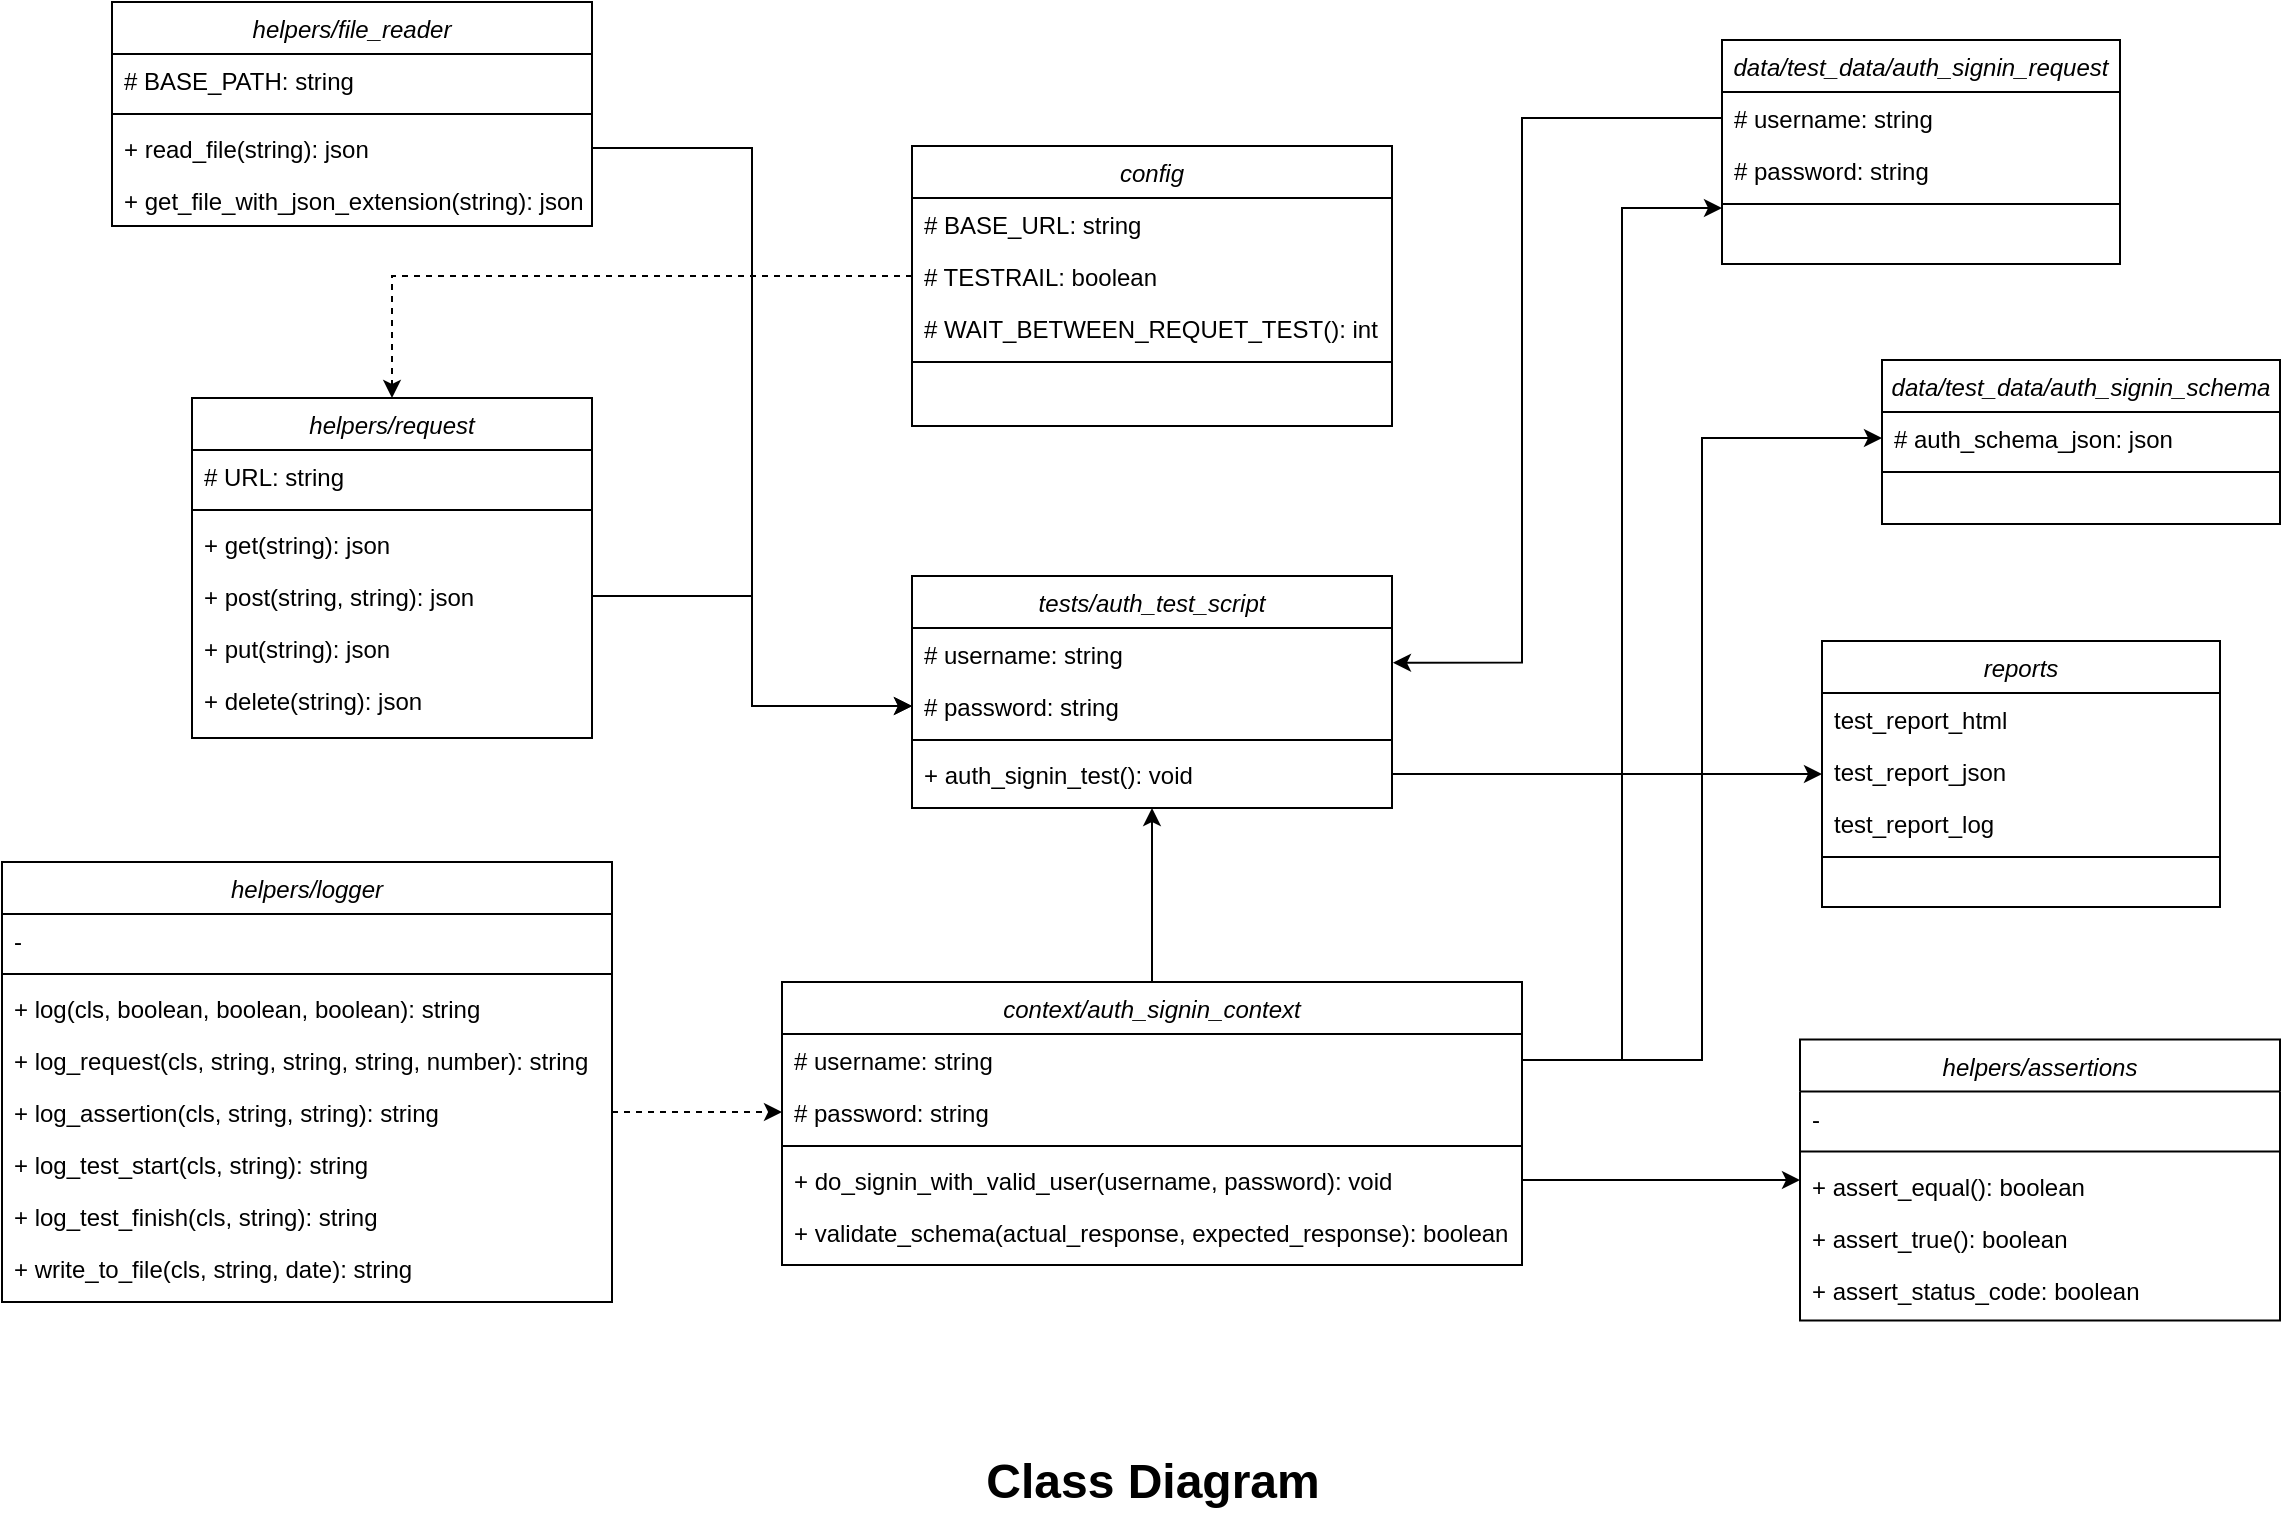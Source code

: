 <mxfile version="17.5.0" type="github">
  <diagram id="C5RBs43oDa-KdzZeNtuy" name="Page-1">
    <mxGraphModel dx="-546" dy="835" grid="1" gridSize="10" guides="1" tooltips="1" connect="1" arrows="1" fold="1" page="1" pageScale="1" pageWidth="827" pageHeight="1169" math="0" shadow="0">
      <root>
        <mxCell id="WIyWlLk6GJQsqaUBKTNV-0" />
        <mxCell id="WIyWlLk6GJQsqaUBKTNV-1" parent="WIyWlLk6GJQsqaUBKTNV-0" />
        <mxCell id="FILZVSBVhf7IRGcR_T5z-0" value="config" style="swimlane;fontStyle=2;align=center;verticalAlign=top;childLayout=stackLayout;horizontal=1;startSize=26;horizontalStack=0;resizeParent=1;resizeLast=0;collapsible=1;marginBottom=0;rounded=0;shadow=0;strokeWidth=1;" parent="WIyWlLk6GJQsqaUBKTNV-1" vertex="1">
          <mxGeometry x="2895" y="302" width="240" height="140" as="geometry">
            <mxRectangle x="230" y="140" width="160" height="26" as="alternateBounds" />
          </mxGeometry>
        </mxCell>
        <mxCell id="FILZVSBVhf7IRGcR_T5z-1" value="# BASE_URL: string" style="text;align=left;verticalAlign=top;spacingLeft=4;spacingRight=4;overflow=hidden;rotatable=0;points=[[0,0.5],[1,0.5]];portConstraint=eastwest;" parent="FILZVSBVhf7IRGcR_T5z-0" vertex="1">
          <mxGeometry y="26" width="240" height="26" as="geometry" />
        </mxCell>
        <mxCell id="FILZVSBVhf7IRGcR_T5z-72" value="# TESTRAIL: boolean" style="text;align=left;verticalAlign=top;spacingLeft=4;spacingRight=4;overflow=hidden;rotatable=0;points=[[0,0.5],[1,0.5]];portConstraint=eastwest;" parent="FILZVSBVhf7IRGcR_T5z-0" vertex="1">
          <mxGeometry y="52" width="240" height="26" as="geometry" />
        </mxCell>
        <mxCell id="FILZVSBVhf7IRGcR_T5z-78" value="# WAIT_BETWEEN_REQUET_TEST(): int" style="text;align=left;verticalAlign=top;spacingLeft=4;spacingRight=4;overflow=hidden;rotatable=0;points=[[0,0.5],[1,0.5]];portConstraint=eastwest;" parent="FILZVSBVhf7IRGcR_T5z-0" vertex="1">
          <mxGeometry y="78" width="240" height="26" as="geometry" />
        </mxCell>
        <mxCell id="FILZVSBVhf7IRGcR_T5z-2" value="" style="line;html=1;strokeWidth=1;align=left;verticalAlign=middle;spacingTop=-1;spacingLeft=3;spacingRight=3;rotatable=0;labelPosition=right;points=[];portConstraint=eastwest;" parent="FILZVSBVhf7IRGcR_T5z-0" vertex="1">
          <mxGeometry y="104" width="240" height="8" as="geometry" />
        </mxCell>
        <mxCell id="FILZVSBVhf7IRGcR_T5z-3" value="tests/auth_test_script" style="swimlane;fontStyle=2;align=center;verticalAlign=top;childLayout=stackLayout;horizontal=1;startSize=26;horizontalStack=0;resizeParent=1;resizeLast=0;collapsible=1;marginBottom=0;rounded=0;shadow=0;strokeWidth=1;" parent="WIyWlLk6GJQsqaUBKTNV-1" vertex="1">
          <mxGeometry x="2895" y="517" width="240" height="116" as="geometry">
            <mxRectangle x="230" y="140" width="160" height="26" as="alternateBounds" />
          </mxGeometry>
        </mxCell>
        <mxCell id="FILZVSBVhf7IRGcR_T5z-74" value="# username: string" style="text;align=left;verticalAlign=top;spacingLeft=4;spacingRight=4;overflow=hidden;rotatable=0;points=[[0,0.5],[1,0.5]];portConstraint=eastwest;" parent="FILZVSBVhf7IRGcR_T5z-3" vertex="1">
          <mxGeometry y="26" width="240" height="26" as="geometry" />
        </mxCell>
        <mxCell id="FILZVSBVhf7IRGcR_T5z-75" value="# password: string" style="text;align=left;verticalAlign=top;spacingLeft=4;spacingRight=4;overflow=hidden;rotatable=0;points=[[0,0.5],[1,0.5]];portConstraint=eastwest;" parent="FILZVSBVhf7IRGcR_T5z-3" vertex="1">
          <mxGeometry y="52" width="240" height="26" as="geometry" />
        </mxCell>
        <mxCell id="FILZVSBVhf7IRGcR_T5z-10" value="" style="line;html=1;strokeWidth=1;align=left;verticalAlign=middle;spacingTop=-1;spacingLeft=3;spacingRight=3;rotatable=0;labelPosition=right;points=[];portConstraint=eastwest;" parent="FILZVSBVhf7IRGcR_T5z-3" vertex="1">
          <mxGeometry y="78" width="240" height="8" as="geometry" />
        </mxCell>
        <mxCell id="FILZVSBVhf7IRGcR_T5z-11" value="+ auth_signin_test(): void" style="text;align=left;verticalAlign=top;spacingLeft=4;spacingRight=4;overflow=hidden;rotatable=0;points=[[0,0.5],[1,0.5]];portConstraint=eastwest;" parent="FILZVSBVhf7IRGcR_T5z-3" vertex="1">
          <mxGeometry y="86" width="240" height="26" as="geometry" />
        </mxCell>
        <mxCell id="FILZVSBVhf7IRGcR_T5z-15" value="helpers/request" style="swimlane;fontStyle=2;align=center;verticalAlign=top;childLayout=stackLayout;horizontal=1;startSize=26;horizontalStack=0;resizeParent=1;resizeLast=0;collapsible=1;marginBottom=0;rounded=0;shadow=0;strokeWidth=1;" parent="WIyWlLk6GJQsqaUBKTNV-1" vertex="1">
          <mxGeometry x="2535" y="428" width="200" height="170" as="geometry">
            <mxRectangle x="230" y="140" width="160" height="26" as="alternateBounds" />
          </mxGeometry>
        </mxCell>
        <mxCell id="FILZVSBVhf7IRGcR_T5z-16" value="# URL: string" style="text;align=left;verticalAlign=top;spacingLeft=4;spacingRight=4;overflow=hidden;rotatable=0;points=[[0,0.5],[1,0.5]];portConstraint=eastwest;" parent="FILZVSBVhf7IRGcR_T5z-15" vertex="1">
          <mxGeometry y="26" width="200" height="26" as="geometry" />
        </mxCell>
        <mxCell id="FILZVSBVhf7IRGcR_T5z-17" value="" style="line;html=1;strokeWidth=1;align=left;verticalAlign=middle;spacingTop=-1;spacingLeft=3;spacingRight=3;rotatable=0;labelPosition=right;points=[];portConstraint=eastwest;" parent="FILZVSBVhf7IRGcR_T5z-15" vertex="1">
          <mxGeometry y="52" width="200" height="8" as="geometry" />
        </mxCell>
        <mxCell id="FILZVSBVhf7IRGcR_T5z-18" value="+ get(string): json" style="text;align=left;verticalAlign=top;spacingLeft=4;spacingRight=4;overflow=hidden;rotatable=0;points=[[0,0.5],[1,0.5]];portConstraint=eastwest;" parent="FILZVSBVhf7IRGcR_T5z-15" vertex="1">
          <mxGeometry y="60" width="200" height="26" as="geometry" />
        </mxCell>
        <mxCell id="FILZVSBVhf7IRGcR_T5z-19" value="+ post(string, string): json" style="text;align=left;verticalAlign=top;spacingLeft=4;spacingRight=4;overflow=hidden;rotatable=0;points=[[0,0.5],[1,0.5]];portConstraint=eastwest;" parent="FILZVSBVhf7IRGcR_T5z-15" vertex="1">
          <mxGeometry y="86" width="200" height="26" as="geometry" />
        </mxCell>
        <mxCell id="FILZVSBVhf7IRGcR_T5z-20" value="+ put(string): json" style="text;align=left;verticalAlign=top;spacingLeft=4;spacingRight=4;overflow=hidden;rotatable=0;points=[[0,0.5],[1,0.5]];portConstraint=eastwest;" parent="FILZVSBVhf7IRGcR_T5z-15" vertex="1">
          <mxGeometry y="112" width="200" height="26" as="geometry" />
        </mxCell>
        <mxCell id="FILZVSBVhf7IRGcR_T5z-21" value="+ delete(string): json" style="text;align=left;verticalAlign=top;spacingLeft=4;spacingRight=4;overflow=hidden;rotatable=0;points=[[0,0.5],[1,0.5]];portConstraint=eastwest;" parent="FILZVSBVhf7IRGcR_T5z-15" vertex="1">
          <mxGeometry y="138" width="200" height="26" as="geometry" />
        </mxCell>
        <mxCell id="FILZVSBVhf7IRGcR_T5z-22" value="helpers/logger" style="swimlane;fontStyle=2;align=center;verticalAlign=top;childLayout=stackLayout;horizontal=1;startSize=26;horizontalStack=0;resizeParent=1;resizeLast=0;collapsible=1;marginBottom=0;rounded=0;shadow=0;strokeWidth=1;" parent="WIyWlLk6GJQsqaUBKTNV-1" vertex="1">
          <mxGeometry x="2440" y="660" width="305" height="220" as="geometry">
            <mxRectangle x="230" y="140" width="160" height="26" as="alternateBounds" />
          </mxGeometry>
        </mxCell>
        <mxCell id="FILZVSBVhf7IRGcR_T5z-23" value="-" style="text;align=left;verticalAlign=top;spacingLeft=4;spacingRight=4;overflow=hidden;rotatable=0;points=[[0,0.5],[1,0.5]];portConstraint=eastwest;" parent="FILZVSBVhf7IRGcR_T5z-22" vertex="1">
          <mxGeometry y="26" width="305" height="26" as="geometry" />
        </mxCell>
        <mxCell id="FILZVSBVhf7IRGcR_T5z-24" value="" style="line;html=1;strokeWidth=1;align=left;verticalAlign=middle;spacingTop=-1;spacingLeft=3;spacingRight=3;rotatable=0;labelPosition=right;points=[];portConstraint=eastwest;" parent="FILZVSBVhf7IRGcR_T5z-22" vertex="1">
          <mxGeometry y="52" width="305" height="8" as="geometry" />
        </mxCell>
        <mxCell id="FILZVSBVhf7IRGcR_T5z-25" value="+ log(cls, boolean, boolean, boolean): string" style="text;align=left;verticalAlign=top;spacingLeft=4;spacingRight=4;overflow=hidden;rotatable=0;points=[[0,0.5],[1,0.5]];portConstraint=eastwest;" parent="FILZVSBVhf7IRGcR_T5z-22" vertex="1">
          <mxGeometry y="60" width="305" height="26" as="geometry" />
        </mxCell>
        <mxCell id="FILZVSBVhf7IRGcR_T5z-26" value="+ log_request(cls, string, string, string, number): string" style="text;align=left;verticalAlign=top;spacingLeft=4;spacingRight=4;overflow=hidden;rotatable=0;points=[[0,0.5],[1,0.5]];portConstraint=eastwest;" parent="FILZVSBVhf7IRGcR_T5z-22" vertex="1">
          <mxGeometry y="86" width="305" height="26" as="geometry" />
        </mxCell>
        <mxCell id="FILZVSBVhf7IRGcR_T5z-27" value="+ log_assertion(cls, string, string): string" style="text;align=left;verticalAlign=top;spacingLeft=4;spacingRight=4;overflow=hidden;rotatable=0;points=[[0,0.5],[1,0.5]];portConstraint=eastwest;" parent="FILZVSBVhf7IRGcR_T5z-22" vertex="1">
          <mxGeometry y="112" width="305" height="26" as="geometry" />
        </mxCell>
        <mxCell id="FILZVSBVhf7IRGcR_T5z-28" value="+ log_test_start(cls, string): string" style="text;align=left;verticalAlign=top;spacingLeft=4;spacingRight=4;overflow=hidden;rotatable=0;points=[[0,0.5],[1,0.5]];portConstraint=eastwest;" parent="FILZVSBVhf7IRGcR_T5z-22" vertex="1">
          <mxGeometry y="138" width="305" height="26" as="geometry" />
        </mxCell>
        <mxCell id="FILZVSBVhf7IRGcR_T5z-29" value="+ log_test_finish(cls, string): string" style="text;align=left;verticalAlign=top;spacingLeft=4;spacingRight=4;overflow=hidden;rotatable=0;points=[[0,0.5],[1,0.5]];portConstraint=eastwest;" parent="FILZVSBVhf7IRGcR_T5z-22" vertex="1">
          <mxGeometry y="164" width="305" height="26" as="geometry" />
        </mxCell>
        <mxCell id="FILZVSBVhf7IRGcR_T5z-30" value="+ write_to_file(cls, string, date): string" style="text;align=left;verticalAlign=top;spacingLeft=4;spacingRight=4;overflow=hidden;rotatable=0;points=[[0,0.5],[1,0.5]];portConstraint=eastwest;" parent="FILZVSBVhf7IRGcR_T5z-22" vertex="1">
          <mxGeometry y="190" width="305" height="26" as="geometry" />
        </mxCell>
        <mxCell id="FILZVSBVhf7IRGcR_T5z-32" value="helpers/file_reader" style="swimlane;fontStyle=2;align=center;verticalAlign=top;childLayout=stackLayout;horizontal=1;startSize=26;horizontalStack=0;resizeParent=1;resizeLast=0;collapsible=1;marginBottom=0;rounded=0;shadow=0;strokeWidth=1;" parent="WIyWlLk6GJQsqaUBKTNV-1" vertex="1">
          <mxGeometry x="2495" y="230" width="240" height="112" as="geometry">
            <mxRectangle x="230" y="140" width="160" height="26" as="alternateBounds" />
          </mxGeometry>
        </mxCell>
        <mxCell id="FILZVSBVhf7IRGcR_T5z-33" value="# BASE_PATH: string" style="text;align=left;verticalAlign=top;spacingLeft=4;spacingRight=4;overflow=hidden;rotatable=0;points=[[0,0.5],[1,0.5]];portConstraint=eastwest;" parent="FILZVSBVhf7IRGcR_T5z-32" vertex="1">
          <mxGeometry y="26" width="240" height="26" as="geometry" />
        </mxCell>
        <mxCell id="FILZVSBVhf7IRGcR_T5z-34" value="" style="line;html=1;strokeWidth=1;align=left;verticalAlign=middle;spacingTop=-1;spacingLeft=3;spacingRight=3;rotatable=0;labelPosition=right;points=[];portConstraint=eastwest;" parent="FILZVSBVhf7IRGcR_T5z-32" vertex="1">
          <mxGeometry y="52" width="240" height="8" as="geometry" />
        </mxCell>
        <mxCell id="FILZVSBVhf7IRGcR_T5z-35" value="+ read_file(string): json" style="text;align=left;verticalAlign=top;spacingLeft=4;spacingRight=4;overflow=hidden;rotatable=0;points=[[0,0.5],[1,0.5]];portConstraint=eastwest;" parent="FILZVSBVhf7IRGcR_T5z-32" vertex="1">
          <mxGeometry y="60" width="240" height="26" as="geometry" />
        </mxCell>
        <mxCell id="FILZVSBVhf7IRGcR_T5z-36" value="+ get_file_with_json_extension(string): json" style="text;align=left;verticalAlign=top;spacingLeft=4;spacingRight=4;overflow=hidden;rotatable=0;points=[[0,0.5],[1,0.5]];portConstraint=eastwest;" parent="FILZVSBVhf7IRGcR_T5z-32" vertex="1">
          <mxGeometry y="86" width="240" height="26" as="geometry" />
        </mxCell>
        <mxCell id="FILZVSBVhf7IRGcR_T5z-37" value="data/test_data/auth_signin_request" style="swimlane;fontStyle=2;align=center;verticalAlign=top;childLayout=stackLayout;horizontal=1;startSize=26;horizontalStack=0;resizeParent=1;resizeLast=0;collapsible=1;marginBottom=0;rounded=0;shadow=0;strokeWidth=1;" parent="WIyWlLk6GJQsqaUBKTNV-1" vertex="1">
          <mxGeometry x="3300" y="249" width="199" height="112" as="geometry">
            <mxRectangle x="230" y="140" width="160" height="26" as="alternateBounds" />
          </mxGeometry>
        </mxCell>
        <mxCell id="FILZVSBVhf7IRGcR_T5z-38" value="# username: string" style="text;align=left;verticalAlign=top;spacingLeft=4;spacingRight=4;overflow=hidden;rotatable=0;points=[[0,0.5],[1,0.5]];portConstraint=eastwest;" parent="FILZVSBVhf7IRGcR_T5z-37" vertex="1">
          <mxGeometry y="26" width="199" height="26" as="geometry" />
        </mxCell>
        <mxCell id="FILZVSBVhf7IRGcR_T5z-39" value="# password: string" style="text;align=left;verticalAlign=top;spacingLeft=4;spacingRight=4;overflow=hidden;rotatable=0;points=[[0,0.5],[1,0.5]];portConstraint=eastwest;" parent="FILZVSBVhf7IRGcR_T5z-37" vertex="1">
          <mxGeometry y="52" width="199" height="26" as="geometry" />
        </mxCell>
        <mxCell id="FILZVSBVhf7IRGcR_T5z-40" value="" style="line;html=1;strokeWidth=1;align=left;verticalAlign=middle;spacingTop=-1;spacingLeft=3;spacingRight=3;rotatable=0;labelPosition=right;points=[];portConstraint=eastwest;" parent="FILZVSBVhf7IRGcR_T5z-37" vertex="1">
          <mxGeometry y="78" width="199" height="8" as="geometry" />
        </mxCell>
        <mxCell id="FILZVSBVhf7IRGcR_T5z-41" value="reports" style="swimlane;fontStyle=2;align=center;verticalAlign=top;childLayout=stackLayout;horizontal=1;startSize=26;horizontalStack=0;resizeParent=1;resizeLast=0;collapsible=1;marginBottom=0;rounded=0;shadow=0;strokeWidth=1;" parent="WIyWlLk6GJQsqaUBKTNV-1" vertex="1">
          <mxGeometry x="3350" y="549.5" width="199" height="133" as="geometry">
            <mxRectangle x="230" y="140" width="160" height="26" as="alternateBounds" />
          </mxGeometry>
        </mxCell>
        <mxCell id="FILZVSBVhf7IRGcR_T5z-42" value="test_report_html" style="text;align=left;verticalAlign=top;spacingLeft=4;spacingRight=4;overflow=hidden;rotatable=0;points=[[0,0.5],[1,0.5]];portConstraint=eastwest;" parent="FILZVSBVhf7IRGcR_T5z-41" vertex="1">
          <mxGeometry y="26" width="199" height="26" as="geometry" />
        </mxCell>
        <mxCell id="FILZVSBVhf7IRGcR_T5z-71" value="test_report_json" style="text;align=left;verticalAlign=top;spacingLeft=4;spacingRight=4;overflow=hidden;rotatable=0;points=[[0,0.5],[1,0.5]];portConstraint=eastwest;" parent="FILZVSBVhf7IRGcR_T5z-41" vertex="1">
          <mxGeometry y="52" width="199" height="26" as="geometry" />
        </mxCell>
        <mxCell id="FILZVSBVhf7IRGcR_T5z-43" value="test_report_log" style="text;align=left;verticalAlign=top;spacingLeft=4;spacingRight=4;overflow=hidden;rotatable=0;points=[[0,0.5],[1,0.5]];portConstraint=eastwest;" parent="FILZVSBVhf7IRGcR_T5z-41" vertex="1">
          <mxGeometry y="78" width="199" height="26" as="geometry" />
        </mxCell>
        <mxCell id="FILZVSBVhf7IRGcR_T5z-44" value="" style="line;html=1;strokeWidth=1;align=left;verticalAlign=middle;spacingTop=-1;spacingLeft=3;spacingRight=3;rotatable=0;labelPosition=right;points=[];portConstraint=eastwest;" parent="FILZVSBVhf7IRGcR_T5z-41" vertex="1">
          <mxGeometry y="104" width="199" height="8" as="geometry" />
        </mxCell>
        <mxCell id="FILZVSBVhf7IRGcR_T5z-60" value="data/test_data/auth_signin_schema" style="swimlane;fontStyle=2;align=center;verticalAlign=top;childLayout=stackLayout;horizontal=1;startSize=26;horizontalStack=0;resizeParent=1;resizeLast=0;collapsible=1;marginBottom=0;rounded=0;shadow=0;strokeWidth=1;" parent="WIyWlLk6GJQsqaUBKTNV-1" vertex="1">
          <mxGeometry x="3380" y="409" width="199" height="82" as="geometry">
            <mxRectangle x="230" y="140" width="160" height="26" as="alternateBounds" />
          </mxGeometry>
        </mxCell>
        <mxCell id="FILZVSBVhf7IRGcR_T5z-61" value="# auth_schema_json: json" style="text;align=left;verticalAlign=top;spacingLeft=4;spacingRight=4;overflow=hidden;rotatable=0;points=[[0,0.5],[1,0.5]];portConstraint=eastwest;" parent="FILZVSBVhf7IRGcR_T5z-60" vertex="1">
          <mxGeometry y="26" width="199" height="26" as="geometry" />
        </mxCell>
        <mxCell id="FILZVSBVhf7IRGcR_T5z-62" value="" style="line;html=1;strokeWidth=1;align=left;verticalAlign=middle;spacingTop=-1;spacingLeft=3;spacingRight=3;rotatable=0;labelPosition=right;points=[];portConstraint=eastwest;" parent="FILZVSBVhf7IRGcR_T5z-60" vertex="1">
          <mxGeometry y="52" width="199" height="8" as="geometry" />
        </mxCell>
        <mxCell id="FILZVSBVhf7IRGcR_T5z-83" style="edgeStyle=orthogonalEdgeStyle;rounded=0;orthogonalLoop=1;jettySize=auto;html=1;exitX=0.5;exitY=0;exitDx=0;exitDy=0;entryX=0.5;entryY=1;entryDx=0;entryDy=0;" parent="WIyWlLk6GJQsqaUBKTNV-1" source="FILZVSBVhf7IRGcR_T5z-64" target="FILZVSBVhf7IRGcR_T5z-3" edge="1">
          <mxGeometry relative="1" as="geometry" />
        </mxCell>
        <mxCell id="FILZVSBVhf7IRGcR_T5z-64" value="context/auth_signin_context" style="swimlane;fontStyle=2;align=center;verticalAlign=top;childLayout=stackLayout;horizontal=1;startSize=26;horizontalStack=0;resizeParent=1;resizeLast=0;collapsible=1;marginBottom=0;rounded=0;shadow=0;strokeWidth=1;" parent="WIyWlLk6GJQsqaUBKTNV-1" vertex="1">
          <mxGeometry x="2830" y="720" width="370" height="141.5" as="geometry">
            <mxRectangle x="230" y="140" width="160" height="26" as="alternateBounds" />
          </mxGeometry>
        </mxCell>
        <mxCell id="FILZVSBVhf7IRGcR_T5z-76" value="# username: string" style="text;align=left;verticalAlign=top;spacingLeft=4;spacingRight=4;overflow=hidden;rotatable=0;points=[[0,0.5],[1,0.5]];portConstraint=eastwest;" parent="FILZVSBVhf7IRGcR_T5z-64" vertex="1">
          <mxGeometry y="26" width="370" height="26" as="geometry" />
        </mxCell>
        <mxCell id="FILZVSBVhf7IRGcR_T5z-77" value="# password: string" style="text;align=left;verticalAlign=top;spacingLeft=4;spacingRight=4;overflow=hidden;rotatable=0;points=[[0,0.5],[1,0.5]];portConstraint=eastwest;" parent="FILZVSBVhf7IRGcR_T5z-64" vertex="1">
          <mxGeometry y="52" width="370" height="26" as="geometry" />
        </mxCell>
        <mxCell id="FILZVSBVhf7IRGcR_T5z-69" value="" style="line;html=1;strokeWidth=1;align=left;verticalAlign=middle;spacingTop=-1;spacingLeft=3;spacingRight=3;rotatable=0;labelPosition=right;points=[];portConstraint=eastwest;" parent="FILZVSBVhf7IRGcR_T5z-64" vertex="1">
          <mxGeometry y="78" width="370" height="8" as="geometry" />
        </mxCell>
        <mxCell id="FILZVSBVhf7IRGcR_T5z-79" value="+ do_signin_with_valid_user(username, password): void" style="text;align=left;verticalAlign=top;spacingLeft=4;spacingRight=4;overflow=hidden;rotatable=0;points=[[0,0.5],[1,0.5]];portConstraint=eastwest;" parent="FILZVSBVhf7IRGcR_T5z-64" vertex="1">
          <mxGeometry y="86" width="370" height="26" as="geometry" />
        </mxCell>
        <mxCell id="FILZVSBVhf7IRGcR_T5z-80" value="+ validate_schema(actual_response, expected_response): boolean" style="text;align=left;verticalAlign=top;spacingLeft=4;spacingRight=4;overflow=hidden;rotatable=0;points=[[0,0.5],[1,0.5]];portConstraint=eastwest;" parent="FILZVSBVhf7IRGcR_T5z-64" vertex="1">
          <mxGeometry y="112" width="370" height="26" as="geometry" />
        </mxCell>
        <mxCell id="FILZVSBVhf7IRGcR_T5z-82" style="edgeStyle=orthogonalEdgeStyle;rounded=0;orthogonalLoop=1;jettySize=auto;html=1;exitX=1;exitY=0.5;exitDx=0;exitDy=0;entryX=0;entryY=0.5;entryDx=0;entryDy=0;" parent="WIyWlLk6GJQsqaUBKTNV-1" source="FILZVSBVhf7IRGcR_T5z-11" target="FILZVSBVhf7IRGcR_T5z-41" edge="1">
          <mxGeometry relative="1" as="geometry" />
        </mxCell>
        <mxCell id="FILZVSBVhf7IRGcR_T5z-85" style="edgeStyle=orthogonalEdgeStyle;rounded=0;orthogonalLoop=1;jettySize=auto;html=1;exitX=0;exitY=0.5;exitDx=0;exitDy=0;entryX=1.002;entryY=0.667;entryDx=0;entryDy=0;entryPerimeter=0;" parent="WIyWlLk6GJQsqaUBKTNV-1" source="FILZVSBVhf7IRGcR_T5z-38" target="FILZVSBVhf7IRGcR_T5z-74" edge="1">
          <mxGeometry relative="1" as="geometry">
            <mxPoint x="3140" y="582" as="targetPoint" />
            <Array as="points">
              <mxPoint x="3200" y="288" />
              <mxPoint x="3200" y="560" />
            </Array>
          </mxGeometry>
        </mxCell>
        <mxCell id="FILZVSBVhf7IRGcR_T5z-87" style="edgeStyle=orthogonalEdgeStyle;rounded=0;orthogonalLoop=1;jettySize=auto;html=1;exitX=1;exitY=0.5;exitDx=0;exitDy=0;entryX=0;entryY=0.5;entryDx=0;entryDy=0;" parent="WIyWlLk6GJQsqaUBKTNV-1" source="FILZVSBVhf7IRGcR_T5z-19" target="FILZVSBVhf7IRGcR_T5z-75" edge="1">
          <mxGeometry relative="1" as="geometry" />
        </mxCell>
        <mxCell id="FILZVSBVhf7IRGcR_T5z-91" style="edgeStyle=orthogonalEdgeStyle;rounded=0;orthogonalLoop=1;jettySize=auto;html=1;exitX=1;exitY=0.5;exitDx=0;exitDy=0;entryX=0;entryY=0.5;entryDx=0;entryDy=0;" parent="WIyWlLk6GJQsqaUBKTNV-1" source="FILZVSBVhf7IRGcR_T5z-35" target="FILZVSBVhf7IRGcR_T5z-75" edge="1">
          <mxGeometry relative="1" as="geometry" />
        </mxCell>
        <mxCell id="FILZVSBVhf7IRGcR_T5z-92" style="edgeStyle=orthogonalEdgeStyle;rounded=0;orthogonalLoop=1;jettySize=auto;html=1;exitX=0;exitY=0.5;exitDx=0;exitDy=0;entryX=0.5;entryY=0;entryDx=0;entryDy=0;dashed=1;" parent="WIyWlLk6GJQsqaUBKTNV-1" source="FILZVSBVhf7IRGcR_T5z-72" target="FILZVSBVhf7IRGcR_T5z-15" edge="1">
          <mxGeometry relative="1" as="geometry" />
        </mxCell>
        <mxCell id="FILZVSBVhf7IRGcR_T5z-96" style="edgeStyle=orthogonalEdgeStyle;rounded=0;orthogonalLoop=1;jettySize=auto;html=1;exitX=1;exitY=0.5;exitDx=0;exitDy=0;entryX=0;entryY=0.5;entryDx=0;entryDy=0;dashed=1;" parent="WIyWlLk6GJQsqaUBKTNV-1" source="FILZVSBVhf7IRGcR_T5z-27" target="FILZVSBVhf7IRGcR_T5z-77" edge="1">
          <mxGeometry relative="1" as="geometry" />
        </mxCell>
        <mxCell id="FILZVSBVhf7IRGcR_T5z-97" value="&lt;font style=&quot;font-size: 24px&quot;&gt;Class Diagram&lt;/font&gt;" style="text;html=1;align=center;verticalAlign=middle;resizable=0;points=[];autosize=1;strokeColor=none;fillColor=none;fontStyle=1" parent="WIyWlLk6GJQsqaUBKTNV-1" vertex="1">
          <mxGeometry x="2925" y="960" width="180" height="20" as="geometry" />
        </mxCell>
        <mxCell id="EmnoO7Zl6sofqkkxJYUQ-0" style="edgeStyle=orthogonalEdgeStyle;rounded=0;orthogonalLoop=1;jettySize=auto;html=1;exitX=1;exitY=0.5;exitDx=0;exitDy=0;entryX=0;entryY=0.75;entryDx=0;entryDy=0;" edge="1" parent="WIyWlLk6GJQsqaUBKTNV-1" source="FILZVSBVhf7IRGcR_T5z-76" target="FILZVSBVhf7IRGcR_T5z-37">
          <mxGeometry relative="1" as="geometry" />
        </mxCell>
        <mxCell id="EmnoO7Zl6sofqkkxJYUQ-1" style="edgeStyle=orthogonalEdgeStyle;rounded=0;orthogonalLoop=1;jettySize=auto;html=1;exitX=1;exitY=0.5;exitDx=0;exitDy=0;entryX=0;entryY=0.5;entryDx=0;entryDy=0;" edge="1" parent="WIyWlLk6GJQsqaUBKTNV-1" source="FILZVSBVhf7IRGcR_T5z-76" target="FILZVSBVhf7IRGcR_T5z-61">
          <mxGeometry relative="1" as="geometry" />
        </mxCell>
        <mxCell id="EmnoO7Zl6sofqkkxJYUQ-2" value="helpers/assertions" style="swimlane;fontStyle=2;align=center;verticalAlign=top;childLayout=stackLayout;horizontal=1;startSize=26;horizontalStack=0;resizeParent=1;resizeLast=0;collapsible=1;marginBottom=0;rounded=0;shadow=0;strokeWidth=1;" vertex="1" parent="WIyWlLk6GJQsqaUBKTNV-1">
          <mxGeometry x="3339" y="748.75" width="240" height="140.5" as="geometry">
            <mxRectangle x="230" y="140" width="160" height="26" as="alternateBounds" />
          </mxGeometry>
        </mxCell>
        <mxCell id="EmnoO7Zl6sofqkkxJYUQ-3" value="-" style="text;align=left;verticalAlign=top;spacingLeft=4;spacingRight=4;overflow=hidden;rotatable=0;points=[[0,0.5],[1,0.5]];portConstraint=eastwest;" vertex="1" parent="EmnoO7Zl6sofqkkxJYUQ-2">
          <mxGeometry y="26" width="240" height="26" as="geometry" />
        </mxCell>
        <mxCell id="EmnoO7Zl6sofqkkxJYUQ-4" value="" style="line;html=1;strokeWidth=1;align=left;verticalAlign=middle;spacingTop=-1;spacingLeft=3;spacingRight=3;rotatable=0;labelPosition=right;points=[];portConstraint=eastwest;" vertex="1" parent="EmnoO7Zl6sofqkkxJYUQ-2">
          <mxGeometry y="52" width="240" height="8" as="geometry" />
        </mxCell>
        <mxCell id="EmnoO7Zl6sofqkkxJYUQ-5" value="+ assert_equal(): boolean" style="text;align=left;verticalAlign=top;spacingLeft=4;spacingRight=4;overflow=hidden;rotatable=0;points=[[0,0.5],[1,0.5]];portConstraint=eastwest;" vertex="1" parent="EmnoO7Zl6sofqkkxJYUQ-2">
          <mxGeometry y="60" width="240" height="26" as="geometry" />
        </mxCell>
        <mxCell id="EmnoO7Zl6sofqkkxJYUQ-6" value="+ assert_true(): boolean" style="text;align=left;verticalAlign=top;spacingLeft=4;spacingRight=4;overflow=hidden;rotatable=0;points=[[0,0.5],[1,0.5]];portConstraint=eastwest;" vertex="1" parent="EmnoO7Zl6sofqkkxJYUQ-2">
          <mxGeometry y="86" width="240" height="26" as="geometry" />
        </mxCell>
        <mxCell id="EmnoO7Zl6sofqkkxJYUQ-7" value="+ assert_status_code: boolean" style="text;align=left;verticalAlign=top;spacingLeft=4;spacingRight=4;overflow=hidden;rotatable=0;points=[[0,0.5],[1,0.5]];portConstraint=eastwest;" vertex="1" parent="EmnoO7Zl6sofqkkxJYUQ-2">
          <mxGeometry y="112" width="240" height="26" as="geometry" />
        </mxCell>
        <mxCell id="EmnoO7Zl6sofqkkxJYUQ-10" style="edgeStyle=orthogonalEdgeStyle;rounded=0;orthogonalLoop=1;jettySize=auto;html=1;exitX=1;exitY=0.5;exitDx=0;exitDy=0;entryX=0;entryY=0.5;entryDx=0;entryDy=0;" edge="1" parent="WIyWlLk6GJQsqaUBKTNV-1" source="FILZVSBVhf7IRGcR_T5z-79" target="EmnoO7Zl6sofqkkxJYUQ-2">
          <mxGeometry relative="1" as="geometry" />
        </mxCell>
      </root>
    </mxGraphModel>
  </diagram>
</mxfile>
